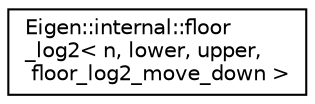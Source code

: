 digraph "Graphical Class Hierarchy"
{
  edge [fontname="Helvetica",fontsize="10",labelfontname="Helvetica",labelfontsize="10"];
  node [fontname="Helvetica",fontsize="10",shape=record];
  rankdir="LR";
  Node1 [label="Eigen::internal::floor\l_log2\< n, lower, upper,\l floor_log2_move_down \>",height=0.2,width=0.4,color="black", fillcolor="white", style="filled",URL="$struct_eigen_1_1internal_1_1floor__log2_3_01n_00_01lower_00_01upper_00_01floor__log2__move__down_01_4.html"];
}
